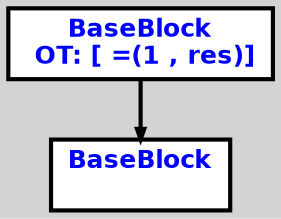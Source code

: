 digraph G {
ordering=out;
ranksep=.4;
bgcolor="lightgrey";  node [shape=box, fixedsize=false, fontsize=12, fontname="Helvetica-bold", fontcolor="blue"
width=.25, height=.25, color="black", fillcolor="white", style="filled, solid, bold"];

edge [arrowsize=.5, color="black", style="bold"]    n00001205A2D21DC0 [label="BaseBlock\n OT: [ =(1 , res)]
"]
    n00001205A2D21E20 [label="BaseBlock\n "]
    n00001205A2D21DC0 -> n00001205A2D21E20
}
